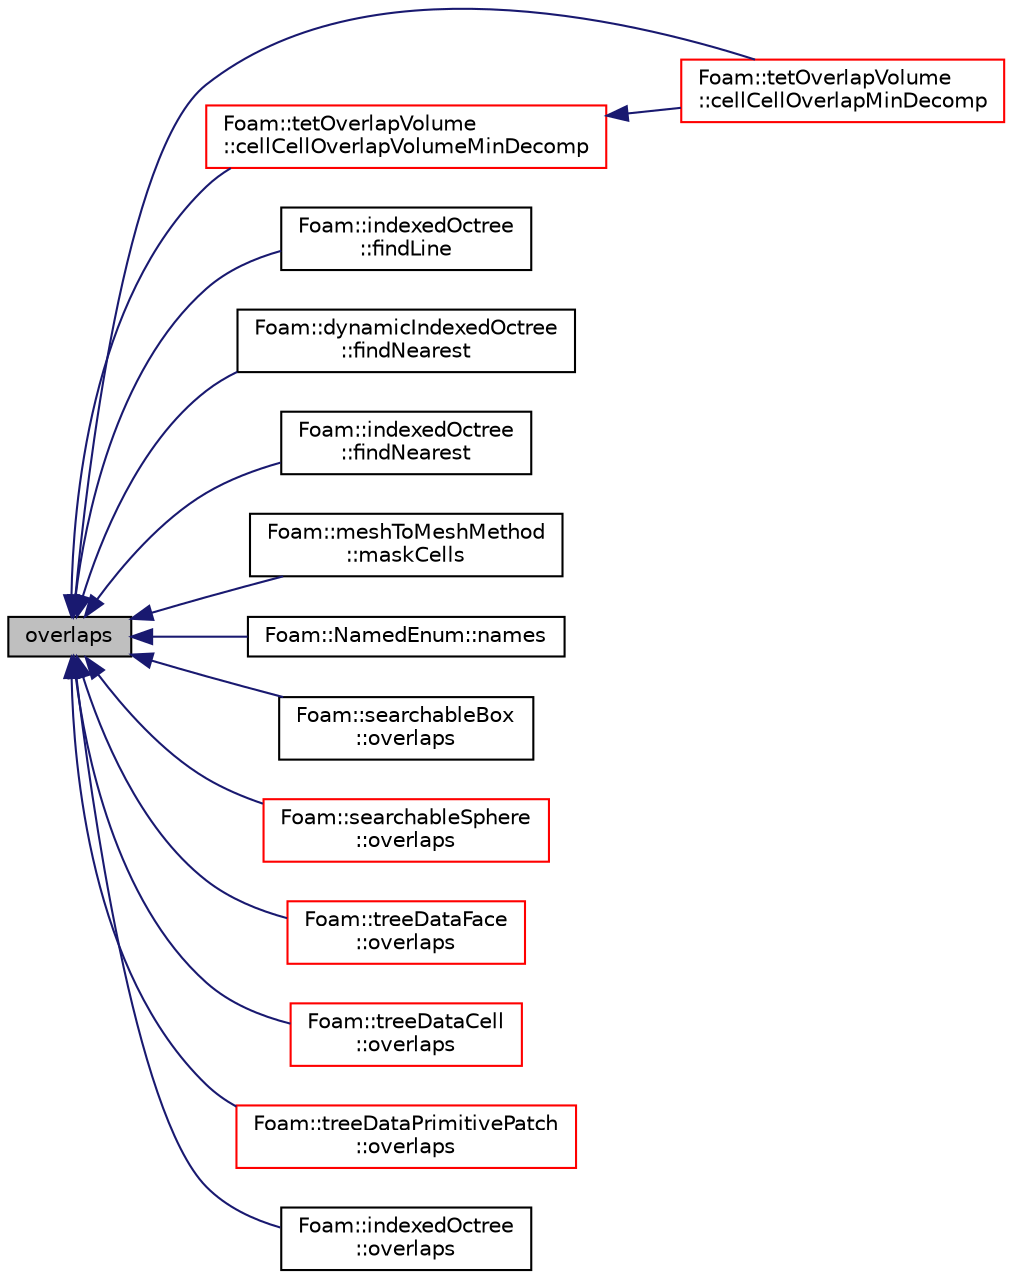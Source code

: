 digraph "overlaps"
{
  bgcolor="transparent";
  edge [fontname="Helvetica",fontsize="10",labelfontname="Helvetica",labelfontsize="10"];
  node [fontname="Helvetica",fontsize="10",shape=record];
  rankdir="LR";
  Node1 [label="overlaps",height=0.2,width=0.4,color="black", fillcolor="grey75", style="filled", fontcolor="black"];
  Node1 -> Node2 [dir="back",color="midnightblue",fontsize="10",style="solid",fontname="Helvetica"];
  Node2 [label="Foam::tetOverlapVolume\l::cellCellOverlapMinDecomp",height=0.2,width=0.4,color="red",URL="$a02573.html#ad7d2fcd3e6fe707b574ad52fecb2b319",tooltip="Return true if olverlap volume is greater than threshold. "];
  Node1 -> Node3 [dir="back",color="midnightblue",fontsize="10",style="solid",fontname="Helvetica"];
  Node3 [label="Foam::tetOverlapVolume\l::cellCellOverlapVolumeMinDecomp",height=0.2,width=0.4,color="red",URL="$a02573.html#ac07b93de89840367af8c4144a41b064d",tooltip="Calculates the overlap volume. "];
  Node3 -> Node2 [dir="back",color="midnightblue",fontsize="10",style="solid",fontname="Helvetica"];
  Node1 -> Node4 [dir="back",color="midnightblue",fontsize="10",style="solid",fontname="Helvetica"];
  Node4 [label="Foam::indexedOctree\l::findLine",height=0.2,width=0.4,color="black",URL="$a01054.html#a5ea4de17765469b3b644491ff9134808"];
  Node1 -> Node5 [dir="back",color="midnightblue",fontsize="10",style="solid",fontname="Helvetica"];
  Node5 [label="Foam::dynamicIndexedOctree\l::findNearest",height=0.2,width=0.4,color="black",URL="$a00599.html#a2db1ff77908c7819fb3e192caa364040",tooltip="Low level: calculate nearest starting from subnode. "];
  Node1 -> Node6 [dir="back",color="midnightblue",fontsize="10",style="solid",fontname="Helvetica"];
  Node6 [label="Foam::indexedOctree\l::findNearest",height=0.2,width=0.4,color="black",URL="$a01054.html#a87d33cc27610bf4cfd3a5abac58af399",tooltip="Low level: calculate nearest starting from subnode. "];
  Node1 -> Node7 [dir="back",color="midnightblue",fontsize="10",style="solid",fontname="Helvetica"];
  Node7 [label="Foam::meshToMeshMethod\l::maskCells",height=0.2,width=0.4,color="black",URL="$a01477.html#a02736066f4d6591b934a76221effff10",tooltip="Return src cell IDs for the overlap region. "];
  Node1 -> Node8 [dir="back",color="midnightblue",fontsize="10",style="solid",fontname="Helvetica"];
  Node8 [label="Foam::NamedEnum::names",height=0.2,width=0.4,color="black",URL="$a01569.html#a7350da3a0edd92cd11e6c479c9967dc8"];
  Node1 -> Node9 [dir="back",color="midnightblue",fontsize="10",style="solid",fontname="Helvetica"];
  Node9 [label="Foam::searchableBox\l::overlaps",height=0.2,width=0.4,color="black",URL="$a02253.html#a98f33194ef7b842face2371d152b5405",tooltip="Does any part of the surface overlap the supplied bound box? "];
  Node1 -> Node10 [dir="back",color="midnightblue",fontsize="10",style="solid",fontname="Helvetica"];
  Node10 [label="Foam::searchableSphere\l::overlaps",height=0.2,width=0.4,color="red",URL="$a02260.html#ad216562f0c5ce5c494f7dde03b8faec2",tooltip="Does any part of the surface overlap the supplied bound box? "];
  Node1 -> Node11 [dir="back",color="midnightblue",fontsize="10",style="solid",fontname="Helvetica"];
  Node11 [label="Foam::treeDataFace\l::overlaps",height=0.2,width=0.4,color="red",URL="$a02674.html#aea49f8ea149b750ff5d58a0a194a6526",tooltip="Does (bb of) shape at index overlap bb. "];
  Node1 -> Node12 [dir="back",color="midnightblue",fontsize="10",style="solid",fontname="Helvetica"];
  Node12 [label="Foam::treeDataCell\l::overlaps",height=0.2,width=0.4,color="red",URL="$a02672.html#aea49f8ea149b750ff5d58a0a194a6526",tooltip="Does (bb of) shape at index overlap bb. "];
  Node1 -> Node13 [dir="back",color="midnightblue",fontsize="10",style="solid",fontname="Helvetica"];
  Node13 [label="Foam::treeDataPrimitivePatch\l::overlaps",height=0.2,width=0.4,color="red",URL="$a02676.html#aea49f8ea149b750ff5d58a0a194a6526",tooltip="Does shape at index overlap bb. "];
  Node1 -> Node14 [dir="back",color="midnightblue",fontsize="10",style="solid",fontname="Helvetica"];
  Node14 [label="Foam::indexedOctree\l::overlaps",height=0.2,width=0.4,color="black",URL="$a01054.html#a4ca2bef7dbdb103c2f7f02e34e28b967",tooltip="Helper: does bb intersect a sphere around sample? Or is any. "];
}
